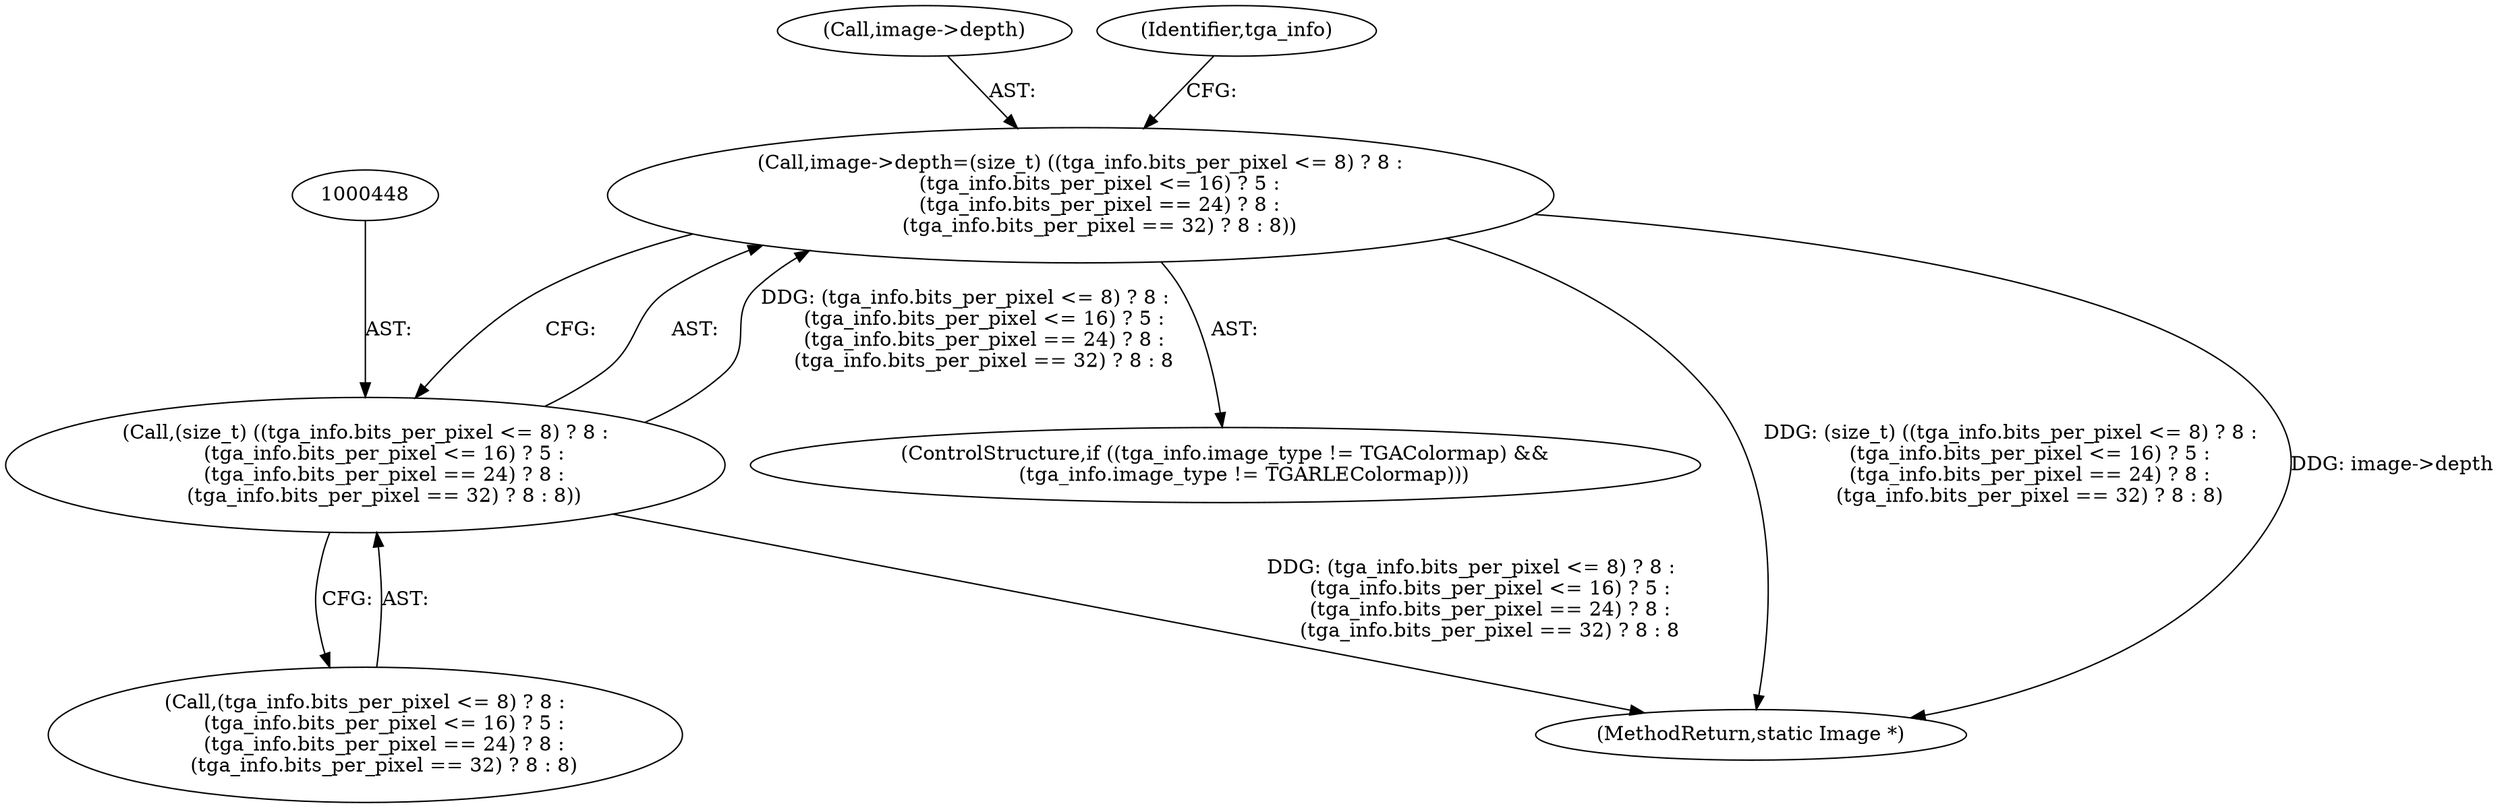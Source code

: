 digraph "0_ImageMagick_4f68e9661518463fca523c9726bb5d940a2aa6d8@pointer" {
"1000443" [label="(Call,image->depth=(size_t) ((tga_info.bits_per_pixel <= 8) ? 8 :\n      (tga_info.bits_per_pixel <= 16) ? 5 :\n      (tga_info.bits_per_pixel == 24) ? 8 :\n      (tga_info.bits_per_pixel == 32) ? 8 : 8))"];
"1000447" [label="(Call,(size_t) ((tga_info.bits_per_pixel <= 8) ? 8 :\n      (tga_info.bits_per_pixel <= 16) ? 5 :\n      (tga_info.bits_per_pixel == 24) ? 8 :\n      (tga_info.bits_per_pixel == 32) ? 8 : 8))"];
"1000431" [label="(ControlStructure,if ((tga_info.image_type != TGAColormap) &&\n      (tga_info.image_type != TGARLEColormap)))"];
"1000447" [label="(Call,(size_t) ((tga_info.bits_per_pixel <= 8) ? 8 :\n      (tga_info.bits_per_pixel <= 16) ? 5 :\n      (tga_info.bits_per_pixel == 24) ? 8 :\n      (tga_info.bits_per_pixel == 32) ? 8 : 8))"];
"1000443" [label="(Call,image->depth=(size_t) ((tga_info.bits_per_pixel <= 8) ? 8 :\n      (tga_info.bits_per_pixel <= 16) ? 5 :\n      (tga_info.bits_per_pixel == 24) ? 8 :\n      (tga_info.bits_per_pixel == 32) ? 8 : 8))"];
"1000444" [label="(Call,image->depth)"];
"1000449" [label="(Call,(tga_info.bits_per_pixel <= 8) ? 8 :\n      (tga_info.bits_per_pixel <= 16) ? 5 :\n      (tga_info.bits_per_pixel == 24) ? 8 :\n      (tga_info.bits_per_pixel == 32) ? 8 : 8)"];
"1000518" [label="(Identifier,tga_info)"];
"1001586" [label="(MethodReturn,static Image *)"];
"1000443" -> "1000431"  [label="AST: "];
"1000443" -> "1000447"  [label="CFG: "];
"1000444" -> "1000443"  [label="AST: "];
"1000447" -> "1000443"  [label="AST: "];
"1000518" -> "1000443"  [label="CFG: "];
"1000443" -> "1001586"  [label="DDG: (size_t) ((tga_info.bits_per_pixel <= 8) ? 8 :\n      (tga_info.bits_per_pixel <= 16) ? 5 :\n      (tga_info.bits_per_pixel == 24) ? 8 :\n      (tga_info.bits_per_pixel == 32) ? 8 : 8)"];
"1000443" -> "1001586"  [label="DDG: image->depth"];
"1000447" -> "1000443"  [label="DDG: (tga_info.bits_per_pixel <= 8) ? 8 :\n      (tga_info.bits_per_pixel <= 16) ? 5 :\n      (tga_info.bits_per_pixel == 24) ? 8 :\n      (tga_info.bits_per_pixel == 32) ? 8 : 8"];
"1000447" -> "1000449"  [label="CFG: "];
"1000448" -> "1000447"  [label="AST: "];
"1000449" -> "1000447"  [label="AST: "];
"1000447" -> "1001586"  [label="DDG: (tga_info.bits_per_pixel <= 8) ? 8 :\n      (tga_info.bits_per_pixel <= 16) ? 5 :\n      (tga_info.bits_per_pixel == 24) ? 8 :\n      (tga_info.bits_per_pixel == 32) ? 8 : 8"];
}
